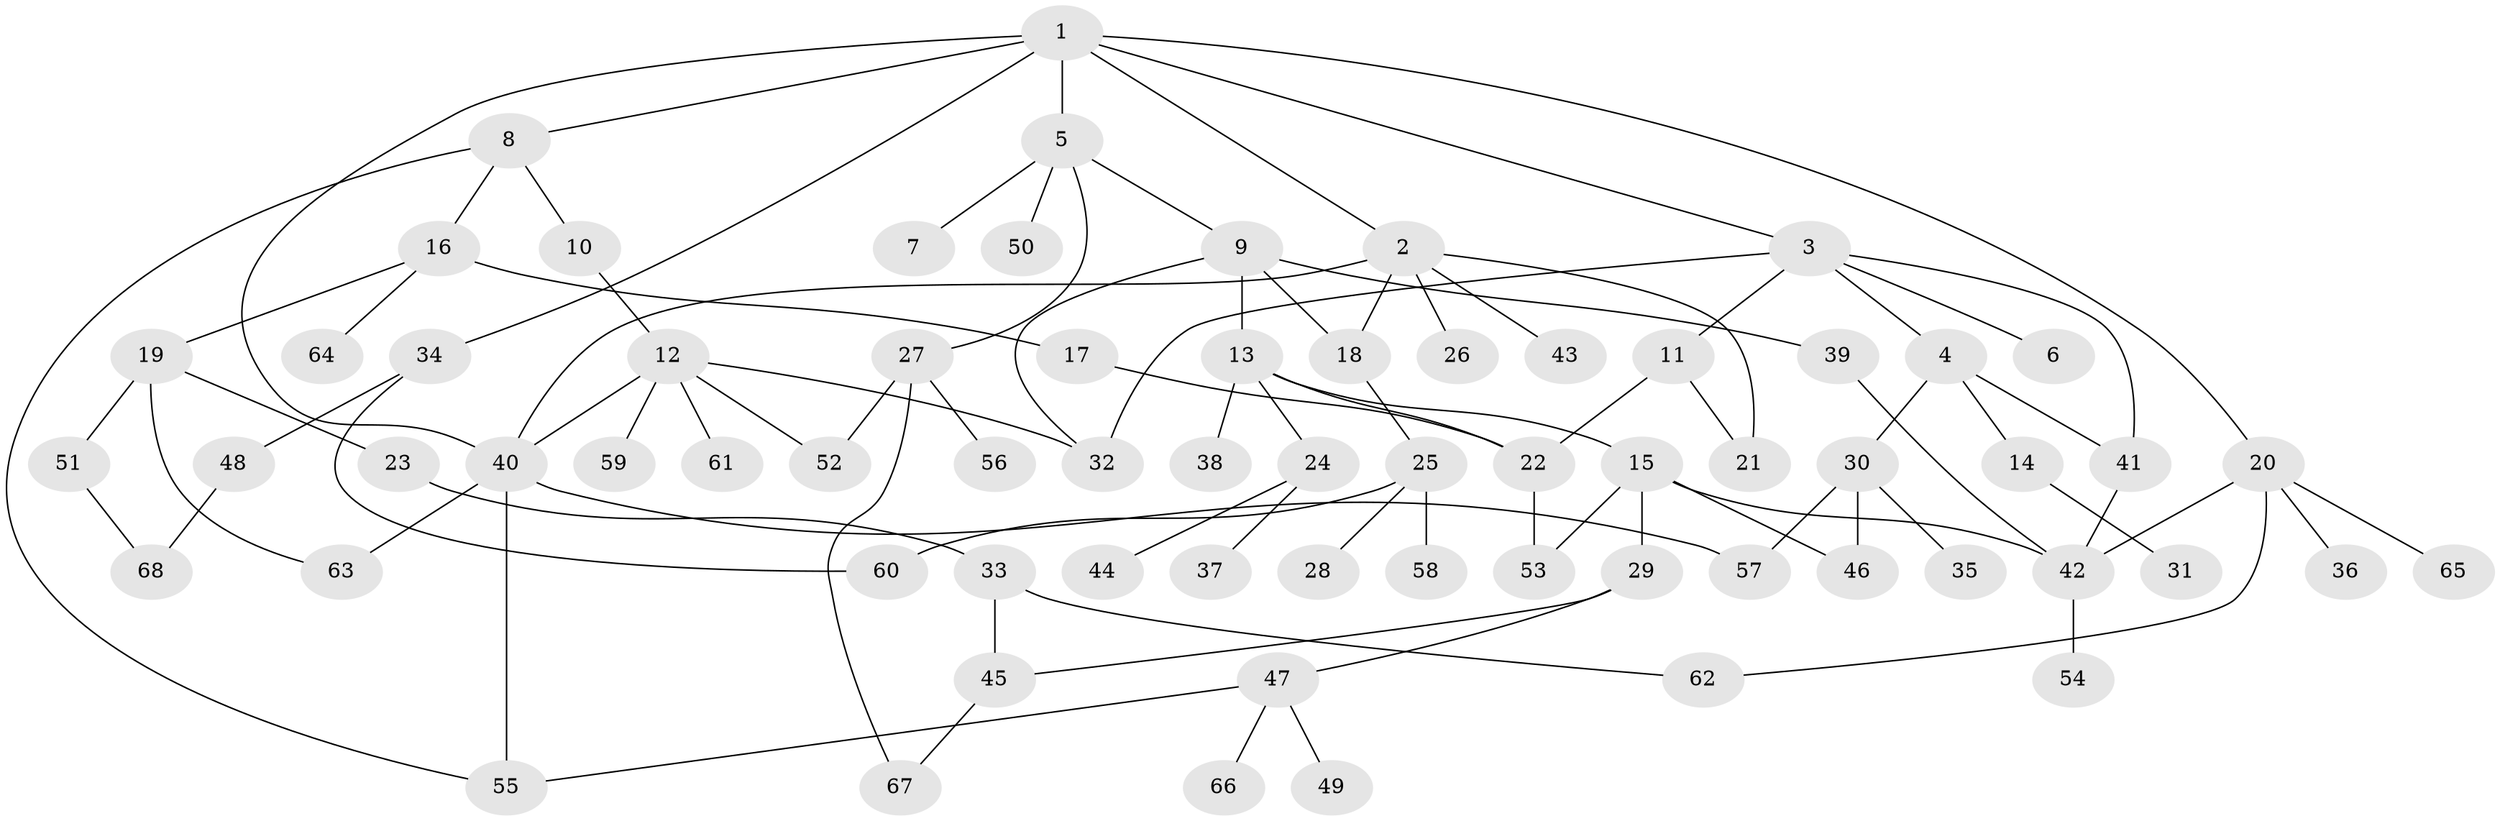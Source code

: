 // Generated by graph-tools (version 1.1) at 2025/10/02/27/25 16:10:52]
// undirected, 68 vertices, 91 edges
graph export_dot {
graph [start="1"]
  node [color=gray90,style=filled];
  1;
  2;
  3;
  4;
  5;
  6;
  7;
  8;
  9;
  10;
  11;
  12;
  13;
  14;
  15;
  16;
  17;
  18;
  19;
  20;
  21;
  22;
  23;
  24;
  25;
  26;
  27;
  28;
  29;
  30;
  31;
  32;
  33;
  34;
  35;
  36;
  37;
  38;
  39;
  40;
  41;
  42;
  43;
  44;
  45;
  46;
  47;
  48;
  49;
  50;
  51;
  52;
  53;
  54;
  55;
  56;
  57;
  58;
  59;
  60;
  61;
  62;
  63;
  64;
  65;
  66;
  67;
  68;
  1 -- 2;
  1 -- 3;
  1 -- 5;
  1 -- 8;
  1 -- 20;
  1 -- 34;
  1 -- 40;
  2 -- 18;
  2 -- 26;
  2 -- 40;
  2 -- 43;
  2 -- 21;
  3 -- 4;
  3 -- 6;
  3 -- 11;
  3 -- 41;
  3 -- 32;
  4 -- 14;
  4 -- 30;
  4 -- 41;
  5 -- 7;
  5 -- 9;
  5 -- 27;
  5 -- 50;
  8 -- 10;
  8 -- 16;
  8 -- 55;
  9 -- 13;
  9 -- 39;
  9 -- 32;
  9 -- 18;
  10 -- 12;
  11 -- 21;
  11 -- 22;
  12 -- 32;
  12 -- 59;
  12 -- 61;
  12 -- 40;
  12 -- 52;
  13 -- 15;
  13 -- 24;
  13 -- 38;
  13 -- 22;
  14 -- 31;
  15 -- 29;
  15 -- 46;
  15 -- 53;
  15 -- 42;
  16 -- 17;
  16 -- 19;
  16 -- 64;
  17 -- 22;
  18 -- 25;
  19 -- 23;
  19 -- 51;
  19 -- 63;
  20 -- 36;
  20 -- 62;
  20 -- 65;
  20 -- 42;
  22 -- 53;
  23 -- 33;
  24 -- 37;
  24 -- 44;
  25 -- 28;
  25 -- 58;
  25 -- 60;
  27 -- 52;
  27 -- 56;
  27 -- 67;
  29 -- 45;
  29 -- 47;
  30 -- 35;
  30 -- 46;
  30 -- 57;
  33 -- 45;
  33 -- 62;
  34 -- 48;
  34 -- 60;
  39 -- 42;
  40 -- 55;
  40 -- 57;
  40 -- 63;
  41 -- 42;
  42 -- 54;
  45 -- 67;
  47 -- 49;
  47 -- 66;
  47 -- 55;
  48 -- 68;
  51 -- 68;
}
